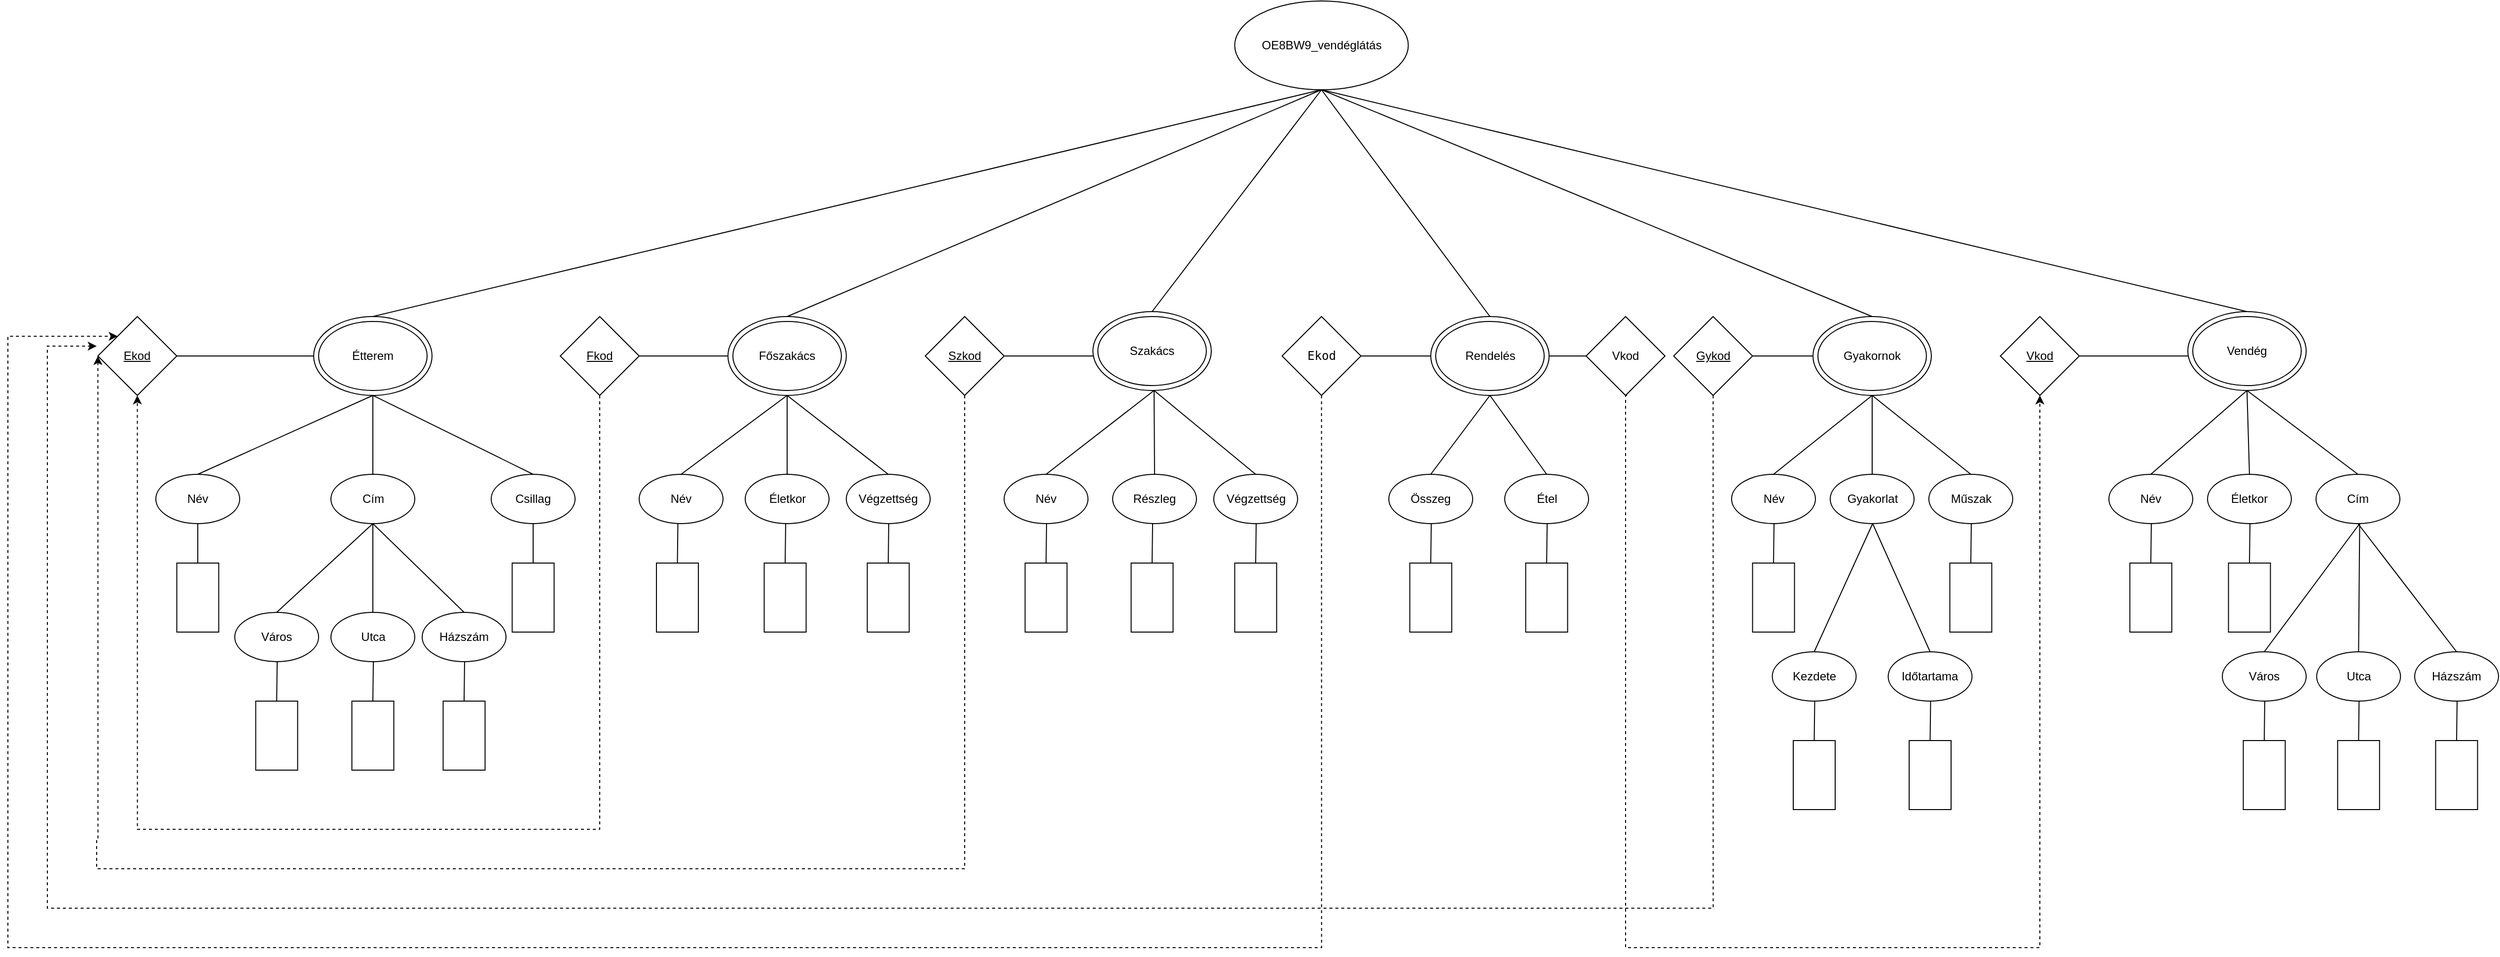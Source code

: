 <mxfile version="28.2.5">
  <diagram name="1 oldal" id="_nQqRZ-DHJSDxQSo--ur">
    <mxGraphModel dx="2094" dy="1855" grid="1" gridSize="10" guides="1" tooltips="1" connect="1" arrows="1" fold="1" page="1" pageScale="1" pageWidth="827" pageHeight="1169" math="0" shadow="0">
      <root>
        <mxCell id="0" />
        <mxCell id="1" parent="0" />
        <mxCell id="N8nY6ACUageVCmm9aM_i-1" value="OE8BW9_vendéglátás" style="ellipse;whiteSpace=wrap;html=1;" parent="1" vertex="1">
          <mxGeometry x="963.75" y="-80" width="176" height="90" as="geometry" />
        </mxCell>
        <mxCell id="N8nY6ACUageVCmm9aM_i-16" value="" style="endArrow=none;html=1;rounded=0;entryX=0.5;entryY=1;entryDx=0;entryDy=0;exitX=0.5;exitY=0;exitDx=0;exitDy=0;" parent="1" source="N8nY6ACUageVCmm9aM_i-2" target="N8nY6ACUageVCmm9aM_i-1" edge="1">
          <mxGeometry width="50" height="50" relative="1" as="geometry">
            <mxPoint x="390" y="380" as="sourcePoint" />
            <mxPoint x="440" y="330" as="targetPoint" />
          </mxGeometry>
        </mxCell>
        <mxCell id="N8nY6ACUageVCmm9aM_i-17" value="" style="endArrow=none;html=1;rounded=0;entryX=0.5;entryY=1;entryDx=0;entryDy=0;exitX=0.5;exitY=0;exitDx=0;exitDy=0;" parent="1" source="N8nY6ACUageVCmm9aM_i-4" target="N8nY6ACUageVCmm9aM_i-1" edge="1">
          <mxGeometry width="50" height="50" relative="1" as="geometry">
            <mxPoint x="695" y="285" as="sourcePoint" />
            <mxPoint x="763" y="135" as="targetPoint" />
          </mxGeometry>
        </mxCell>
        <mxCell id="N8nY6ACUageVCmm9aM_i-18" value="" style="endArrow=none;html=1;rounded=0;entryX=0.5;entryY=1;entryDx=0;entryDy=0;exitX=0.5;exitY=0;exitDx=0;exitDy=0;" parent="1" source="N8nY6ACUageVCmm9aM_i-6" target="N8nY6ACUageVCmm9aM_i-1" edge="1">
          <mxGeometry width="50" height="50" relative="1" as="geometry">
            <mxPoint x="800" y="325" as="sourcePoint" />
            <mxPoint x="798" y="145" as="targetPoint" />
          </mxGeometry>
        </mxCell>
        <mxCell id="N8nY6ACUageVCmm9aM_i-19" value="" style="endArrow=none;html=1;rounded=0;entryX=0.5;entryY=1;entryDx=0;entryDy=0;exitX=0.5;exitY=0;exitDx=0;exitDy=0;" parent="1" source="N8nY6ACUageVCmm9aM_i-14" target="N8nY6ACUageVCmm9aM_i-1" edge="1">
          <mxGeometry width="50" height="50" relative="1" as="geometry">
            <mxPoint x="880" y="325" as="sourcePoint" />
            <mxPoint x="798" y="145" as="targetPoint" />
          </mxGeometry>
        </mxCell>
        <mxCell id="N8nY6ACUageVCmm9aM_i-20" value="" style="endArrow=none;html=1;rounded=0;entryX=0.5;entryY=1;entryDx=0;entryDy=0;exitX=0.5;exitY=0;exitDx=0;exitDy=0;" parent="1" source="N8nY6ACUageVCmm9aM_i-12" target="N8nY6ACUageVCmm9aM_i-1" edge="1">
          <mxGeometry width="50" height="50" relative="1" as="geometry">
            <mxPoint x="1020" y="325" as="sourcePoint" />
            <mxPoint x="798" y="145" as="targetPoint" />
          </mxGeometry>
        </mxCell>
        <mxCell id="N8nY6ACUageVCmm9aM_i-21" value="" style="endArrow=none;html=1;rounded=0;exitX=0.5;exitY=0;exitDx=0;exitDy=0;entryX=0.5;entryY=1;entryDx=0;entryDy=0;" parent="1" source="N8nY6ACUageVCmm9aM_i-8" target="N8nY6ACUageVCmm9aM_i-1" edge="1">
          <mxGeometry width="50" height="50" relative="1" as="geometry">
            <mxPoint x="1100" y="225" as="sourcePoint" />
            <mxPoint x="800" y="145" as="targetPoint" />
          </mxGeometry>
        </mxCell>
        <mxCell id="N8nY6ACUageVCmm9aM_i-22" value="Név" style="ellipse;whiteSpace=wrap;html=1;" parent="1" vertex="1">
          <mxGeometry x="-130" y="400" width="85" height="50" as="geometry" />
        </mxCell>
        <mxCell id="N8nY6ACUageVCmm9aM_i-23" value="Cím" style="ellipse;whiteSpace=wrap;html=1;" parent="1" vertex="1">
          <mxGeometry x="47.5" y="400" width="85" height="50" as="geometry" />
        </mxCell>
        <mxCell id="N8nY6ACUageVCmm9aM_i-24" value="Csillag" style="ellipse;whiteSpace=wrap;html=1;" parent="1" vertex="1">
          <mxGeometry x="210" y="400" width="85" height="50" as="geometry" />
        </mxCell>
        <mxCell id="N8nY6ACUageVCmm9aM_i-25" value="" style="endArrow=none;html=1;rounded=0;entryX=0.5;entryY=1;entryDx=0;entryDy=0;exitX=0.5;exitY=0;exitDx=0;exitDy=0;" parent="1" source="N8nY6ACUageVCmm9aM_i-22" target="N8nY6ACUageVCmm9aM_i-2" edge="1">
          <mxGeometry width="50" height="50" relative="1" as="geometry">
            <mxPoint x="330" y="380" as="sourcePoint" />
            <mxPoint x="20" y="320" as="targetPoint" />
          </mxGeometry>
        </mxCell>
        <mxCell id="N8nY6ACUageVCmm9aM_i-26" value="" style="endArrow=none;html=1;rounded=0;entryX=0.5;entryY=1;entryDx=0;entryDy=0;exitX=0.5;exitY=0;exitDx=0;exitDy=0;" parent="1" source="N8nY6ACUageVCmm9aM_i-23" target="N8nY6ACUageVCmm9aM_i-2" edge="1">
          <mxGeometry width="50" height="50" relative="1" as="geometry">
            <mxPoint x="30" y="440" as="sourcePoint" />
            <mxPoint x="137" y="360" as="targetPoint" />
          </mxGeometry>
        </mxCell>
        <mxCell id="N8nY6ACUageVCmm9aM_i-27" value="" style="endArrow=none;html=1;rounded=0;entryX=0.5;entryY=1;entryDx=0;entryDy=0;exitX=0.5;exitY=0;exitDx=0;exitDy=0;" parent="1" source="N8nY6ACUageVCmm9aM_i-24" target="N8nY6ACUageVCmm9aM_i-2" edge="1">
          <mxGeometry width="50" height="50" relative="1" as="geometry">
            <mxPoint x="210" y="450" as="sourcePoint" />
            <mxPoint x="150" y="320" as="targetPoint" />
          </mxGeometry>
        </mxCell>
        <mxCell id="N8nY6ACUageVCmm9aM_i-28" value="" style="rounded=0;whiteSpace=wrap;html=1;direction=south;" parent="1" vertex="1">
          <mxGeometry x="-108.75" y="490" width="42.5" height="70" as="geometry" />
        </mxCell>
        <mxCell id="N8nY6ACUageVCmm9aM_i-29" value="" style="endArrow=none;html=1;rounded=0;entryX=0.5;entryY=1;entryDx=0;entryDy=0;exitX=0;exitY=0.5;exitDx=0;exitDy=0;" parent="1" source="N8nY6ACUageVCmm9aM_i-28" target="N8nY6ACUageVCmm9aM_i-22" edge="1">
          <mxGeometry width="50" height="50" relative="1" as="geometry">
            <mxPoint x="330" y="380" as="sourcePoint" />
            <mxPoint x="380" y="330" as="targetPoint" />
          </mxGeometry>
        </mxCell>
        <mxCell id="N8nY6ACUageVCmm9aM_i-30" value="" style="rounded=0;whiteSpace=wrap;html=1;direction=south;" parent="1" vertex="1">
          <mxGeometry x="231.25" y="490" width="42.5" height="70" as="geometry" />
        </mxCell>
        <mxCell id="N8nY6ACUageVCmm9aM_i-31" value="" style="endArrow=none;html=1;rounded=0;exitX=0;exitY=0.5;exitDx=0;exitDy=0;entryX=0.5;entryY=1;entryDx=0;entryDy=0;" parent="1" source="N8nY6ACUageVCmm9aM_i-30" target="N8nY6ACUageVCmm9aM_i-24" edge="1">
          <mxGeometry width="50" height="50" relative="1" as="geometry">
            <mxPoint x="40" y="500" as="sourcePoint" />
            <mxPoint x="60" y="470" as="targetPoint" />
          </mxGeometry>
        </mxCell>
        <mxCell id="N8nY6ACUageVCmm9aM_i-32" value="Város" style="ellipse;whiteSpace=wrap;html=1;" parent="1" vertex="1">
          <mxGeometry x="-50" y="540" width="85" height="50" as="geometry" />
        </mxCell>
        <mxCell id="N8nY6ACUageVCmm9aM_i-33" value="Utca" style="ellipse;whiteSpace=wrap;html=1;" parent="1" vertex="1">
          <mxGeometry x="47.5" y="540" width="85" height="50" as="geometry" />
        </mxCell>
        <mxCell id="N8nY6ACUageVCmm9aM_i-34" value="Házszám" style="ellipse;whiteSpace=wrap;html=1;" parent="1" vertex="1">
          <mxGeometry x="140" y="540" width="85" height="50" as="geometry" />
        </mxCell>
        <mxCell id="N8nY6ACUageVCmm9aM_i-35" value="" style="endArrow=none;html=1;rounded=0;entryX=0.5;entryY=1;entryDx=0;entryDy=0;exitX=0.5;exitY=0;exitDx=0;exitDy=0;" parent="1" source="N8nY6ACUageVCmm9aM_i-32" target="N8nY6ACUageVCmm9aM_i-23" edge="1">
          <mxGeometry width="50" height="50" relative="1" as="geometry">
            <mxPoint x="-20" y="450" as="sourcePoint" />
            <mxPoint x="157" y="370" as="targetPoint" />
          </mxGeometry>
        </mxCell>
        <mxCell id="N8nY6ACUageVCmm9aM_i-36" value="" style="endArrow=none;html=1;rounded=0;entryX=0.5;entryY=1;entryDx=0;entryDy=0;exitX=0.5;exitY=0;exitDx=0;exitDy=0;" parent="1" source="N8nY6ACUageVCmm9aM_i-33" target="N8nY6ACUageVCmm9aM_i-23" edge="1">
          <mxGeometry width="50" height="50" relative="1" as="geometry">
            <mxPoint x="150" y="540" as="sourcePoint" />
            <mxPoint x="327" y="460" as="targetPoint" />
          </mxGeometry>
        </mxCell>
        <mxCell id="N8nY6ACUageVCmm9aM_i-37" value="" style="endArrow=none;html=1;rounded=0;entryX=0.5;entryY=1;entryDx=0;entryDy=0;exitX=0.5;exitY=0;exitDx=0;exitDy=0;" parent="1" source="N8nY6ACUageVCmm9aM_i-34" target="N8nY6ACUageVCmm9aM_i-23" edge="1">
          <mxGeometry width="50" height="50" relative="1" as="geometry">
            <mxPoint x="100" y="550" as="sourcePoint" />
            <mxPoint x="277" y="470" as="targetPoint" />
          </mxGeometry>
        </mxCell>
        <mxCell id="N8nY6ACUageVCmm9aM_i-38" value="" style="rounded=0;whiteSpace=wrap;html=1;direction=south;" parent="1" vertex="1">
          <mxGeometry x="-28.75" y="630" width="42.5" height="70" as="geometry" />
        </mxCell>
        <mxCell id="N8nY6ACUageVCmm9aM_i-39" value="" style="endArrow=none;html=1;rounded=0;entryX=0.5;entryY=1;entryDx=0;entryDy=0;exitX=0;exitY=0.5;exitDx=0;exitDy=0;" parent="1" source="N8nY6ACUageVCmm9aM_i-38" edge="1">
          <mxGeometry width="50" height="50" relative="1" as="geometry">
            <mxPoint x="410" y="520" as="sourcePoint" />
            <mxPoint x="-7" y="590" as="targetPoint" />
          </mxGeometry>
        </mxCell>
        <mxCell id="N8nY6ACUageVCmm9aM_i-40" value="" style="rounded=0;whiteSpace=wrap;html=1;direction=south;" parent="1" vertex="1">
          <mxGeometry x="68.75" y="630" width="42.5" height="70" as="geometry" />
        </mxCell>
        <mxCell id="N8nY6ACUageVCmm9aM_i-41" value="" style="endArrow=none;html=1;rounded=0;entryX=0.5;entryY=1;entryDx=0;entryDy=0;exitX=0;exitY=0.5;exitDx=0;exitDy=0;" parent="1" source="N8nY6ACUageVCmm9aM_i-40" edge="1">
          <mxGeometry width="50" height="50" relative="1" as="geometry">
            <mxPoint x="507.5" y="520" as="sourcePoint" />
            <mxPoint x="90.5" y="590" as="targetPoint" />
          </mxGeometry>
        </mxCell>
        <mxCell id="N8nY6ACUageVCmm9aM_i-42" value="" style="rounded=0;whiteSpace=wrap;html=1;direction=south;" parent="1" vertex="1">
          <mxGeometry x="161.25" y="630" width="42.5" height="70" as="geometry" />
        </mxCell>
        <mxCell id="N8nY6ACUageVCmm9aM_i-43" value="" style="endArrow=none;html=1;rounded=0;entryX=0.5;entryY=1;entryDx=0;entryDy=0;exitX=0;exitY=0.5;exitDx=0;exitDy=0;" parent="1" source="N8nY6ACUageVCmm9aM_i-42" edge="1">
          <mxGeometry width="50" height="50" relative="1" as="geometry">
            <mxPoint x="600" y="520" as="sourcePoint" />
            <mxPoint x="183" y="590" as="targetPoint" />
          </mxGeometry>
        </mxCell>
        <mxCell id="N8nY6ACUageVCmm9aM_i-44" value="&lt;u&gt;Ekod&lt;/u&gt;" style="rhombus;whiteSpace=wrap;html=1;" parent="1" vertex="1">
          <mxGeometry x="-188.75" y="240" width="80" height="80" as="geometry" />
        </mxCell>
        <mxCell id="N8nY6ACUageVCmm9aM_i-45" value="" style="endArrow=none;html=1;rounded=0;entryX=0;entryY=0.5;entryDx=0;entryDy=0;exitX=1;exitY=0.5;exitDx=0;exitDy=0;" parent="1" source="N8nY6ACUageVCmm9aM_i-44" target="N8nY6ACUageVCmm9aM_i-2" edge="1">
          <mxGeometry width="50" height="50" relative="1" as="geometry">
            <mxPoint x="10" y="410" as="sourcePoint" />
            <mxPoint x="187" y="330" as="targetPoint" />
          </mxGeometry>
        </mxCell>
        <mxCell id="il1cukU8HczHpNiMkcWU-1" value="Név" style="ellipse;whiteSpace=wrap;html=1;" parent="1" vertex="1">
          <mxGeometry x="360" y="400" width="85" height="50" as="geometry" />
        </mxCell>
        <mxCell id="il1cukU8HczHpNiMkcWU-2" value="" style="endArrow=none;html=1;rounded=0;entryX=0.5;entryY=1;entryDx=0;entryDy=0;exitX=0.5;exitY=0;exitDx=0;exitDy=0;" parent="1" source="il1cukU8HczHpNiMkcWU-1" target="N8nY6ACUageVCmm9aM_i-4" edge="1">
          <mxGeometry width="50" height="50" relative="1" as="geometry">
            <mxPoint x="820" y="380" as="sourcePoint" />
            <mxPoint x="525" y="260" as="targetPoint" />
          </mxGeometry>
        </mxCell>
        <mxCell id="il1cukU8HczHpNiMkcWU-3" value="Életkor" style="ellipse;whiteSpace=wrap;html=1;" parent="1" vertex="1">
          <mxGeometry x="467.5" y="400" width="85" height="50" as="geometry" />
        </mxCell>
        <mxCell id="il1cukU8HczHpNiMkcWU-4" value="" style="endArrow=none;html=1;rounded=0;entryX=0.5;entryY=1;entryDx=0;entryDy=0;exitX=0.5;exitY=0;exitDx=0;exitDy=0;" parent="1" source="il1cukU8HczHpNiMkcWU-3" target="N8nY6ACUageVCmm9aM_i-4" edge="1">
          <mxGeometry width="50" height="50" relative="1" as="geometry">
            <mxPoint x="945" y="400" as="sourcePoint" />
            <mxPoint x="495" y="260" as="targetPoint" />
          </mxGeometry>
        </mxCell>
        <mxCell id="il1cukU8HczHpNiMkcWU-5" value="Végzettség" style="ellipse;whiteSpace=wrap;html=1;" parent="1" vertex="1">
          <mxGeometry x="570" y="400" width="85" height="50" as="geometry" />
        </mxCell>
        <mxCell id="il1cukU8HczHpNiMkcWU-6" value="" style="endArrow=none;html=1;rounded=0;entryX=0.5;entryY=1;entryDx=0;entryDy=0;exitX=0.5;exitY=0;exitDx=0;exitDy=0;" parent="1" source="il1cukU8HczHpNiMkcWU-5" target="N8nY6ACUageVCmm9aM_i-4" edge="1">
          <mxGeometry width="50" height="50" relative="1" as="geometry">
            <mxPoint x="1010" y="430" as="sourcePoint" />
            <mxPoint x="770" y="370" as="targetPoint" />
          </mxGeometry>
        </mxCell>
        <mxCell id="ltC0H04LO-z295ye-0As-1" style="edgeStyle=orthogonalEdgeStyle;rounded=0;orthogonalLoop=1;jettySize=auto;html=1;entryX=0.5;entryY=1;entryDx=0;entryDy=0;dashed=1;" parent="1" source="il1cukU8HczHpNiMkcWU-7" target="N8nY6ACUageVCmm9aM_i-44" edge="1">
          <mxGeometry relative="1" as="geometry">
            <Array as="points">
              <mxPoint x="320" y="760" />
              <mxPoint x="-149" y="760" />
            </Array>
          </mxGeometry>
        </mxCell>
        <mxCell id="il1cukU8HczHpNiMkcWU-7" value="&lt;u&gt;Fkod&lt;/u&gt;" style="rhombus;whiteSpace=wrap;html=1;" parent="1" vertex="1">
          <mxGeometry x="280" y="240" width="80" height="80" as="geometry" />
        </mxCell>
        <mxCell id="il1cukU8HczHpNiMkcWU-8" value="" style="endArrow=none;html=1;rounded=0;entryX=0;entryY=0.5;entryDx=0;entryDy=0;exitX=1;exitY=0.5;exitDx=0;exitDy=0;" parent="1" source="il1cukU8HczHpNiMkcWU-7" edge="1">
          <mxGeometry width="50" height="50" relative="1" as="geometry">
            <mxPoint x="421.25" y="410" as="sourcePoint" />
            <mxPoint x="455" y="280" as="targetPoint" />
          </mxGeometry>
        </mxCell>
        <mxCell id="eT_4xWU_fe6jKY7ryJaL-1" value="&lt;u&gt;Szkod&lt;/u&gt;" style="rhombus;whiteSpace=wrap;html=1;" parent="1" vertex="1">
          <mxGeometry x="650" y="240" width="80" height="80" as="geometry" />
        </mxCell>
        <mxCell id="eT_4xWU_fe6jKY7ryJaL-2" value="" style="endArrow=none;html=1;rounded=0;entryX=0;entryY=0.5;entryDx=0;entryDy=0;exitX=1;exitY=0.5;exitDx=0;exitDy=0;" parent="1" source="eT_4xWU_fe6jKY7ryJaL-1" edge="1">
          <mxGeometry width="50" height="50" relative="1" as="geometry">
            <mxPoint x="786.25" y="410" as="sourcePoint" />
            <mxPoint x="820" y="280" as="targetPoint" />
          </mxGeometry>
        </mxCell>
        <mxCell id="eT_4xWU_fe6jKY7ryJaL-3" value="Név" style="ellipse;whiteSpace=wrap;html=1;" parent="1" vertex="1">
          <mxGeometry x="730" y="400" width="85" height="50" as="geometry" />
        </mxCell>
        <mxCell id="eT_4xWU_fe6jKY7ryJaL-4" value="Részleg" style="ellipse;whiteSpace=wrap;html=1;" parent="1" vertex="1">
          <mxGeometry x="840" y="400" width="85" height="50" as="geometry" />
        </mxCell>
        <mxCell id="eT_4xWU_fe6jKY7ryJaL-5" value="Végzettség" style="ellipse;whiteSpace=wrap;html=1;" parent="1" vertex="1">
          <mxGeometry x="942.5" y="400" width="85" height="50" as="geometry" />
        </mxCell>
        <mxCell id="eT_4xWU_fe6jKY7ryJaL-6" value="" style="endArrow=none;html=1;rounded=0;entryX=0.5;entryY=1;entryDx=0;entryDy=0;exitX=0.5;exitY=0;exitDx=0;exitDy=0;" parent="1" source="eT_4xWU_fe6jKY7ryJaL-3" edge="1">
          <mxGeometry width="50" height="50" relative="1" as="geometry">
            <mxPoint x="775" y="395" as="sourcePoint" />
            <mxPoint x="882" y="315" as="targetPoint" />
          </mxGeometry>
        </mxCell>
        <mxCell id="eT_4xWU_fe6jKY7ryJaL-7" value="" style="endArrow=none;html=1;rounded=0;entryX=0.5;entryY=1;entryDx=0;entryDy=0;exitX=0.5;exitY=0;exitDx=0;exitDy=0;" parent="1" source="eT_4xWU_fe6jKY7ryJaL-4" edge="1">
          <mxGeometry width="50" height="50" relative="1" as="geometry">
            <mxPoint x="882" y="395" as="sourcePoint" />
            <mxPoint x="882" y="315" as="targetPoint" />
          </mxGeometry>
        </mxCell>
        <mxCell id="eT_4xWU_fe6jKY7ryJaL-8" value="" style="endArrow=none;html=1;rounded=0;entryX=0.5;entryY=1;entryDx=0;entryDy=0;exitX=0.5;exitY=0;exitDx=0;exitDy=0;" parent="1" source="eT_4xWU_fe6jKY7ryJaL-5" edge="1">
          <mxGeometry width="50" height="50" relative="1" as="geometry">
            <mxPoint x="985" y="395" as="sourcePoint" />
            <mxPoint x="882" y="315" as="targetPoint" />
          </mxGeometry>
        </mxCell>
        <mxCell id="eT_4xWU_fe6jKY7ryJaL-10" value="Összeg" style="ellipse;whiteSpace=wrap;html=1;" parent="1" vertex="1">
          <mxGeometry x="1120" y="400" width="85" height="50" as="geometry" />
        </mxCell>
        <mxCell id="eT_4xWU_fe6jKY7ryJaL-11" value="Étel" style="ellipse;whiteSpace=wrap;html=1;" parent="1" vertex="1">
          <mxGeometry x="1237.5" y="400" width="85" height="50" as="geometry" />
        </mxCell>
        <mxCell id="eT_4xWU_fe6jKY7ryJaL-12" value="" style="endArrow=none;html=1;rounded=0;entryX=0.5;entryY=1;entryDx=0;entryDy=0;exitX=0.5;exitY=0;exitDx=0;exitDy=0;" parent="1" source="eT_4xWU_fe6jKY7ryJaL-10" target="N8nY6ACUageVCmm9aM_i-14" edge="1">
          <mxGeometry width="50" height="50" relative="1" as="geometry">
            <mxPoint x="1043" y="435" as="sourcePoint" />
            <mxPoint x="940" y="350" as="targetPoint" />
          </mxGeometry>
        </mxCell>
        <mxCell id="eT_4xWU_fe6jKY7ryJaL-13" value="" style="endArrow=none;html=1;rounded=0;entryX=0.5;entryY=1;entryDx=0;entryDy=0;exitX=0.5;exitY=0;exitDx=0;exitDy=0;" parent="1" source="eT_4xWU_fe6jKY7ryJaL-11" target="N8nY6ACUageVCmm9aM_i-14" edge="1">
          <mxGeometry width="50" height="50" relative="1" as="geometry">
            <mxPoint x="1343" y="425" as="sourcePoint" />
            <mxPoint x="1240" y="340" as="targetPoint" />
          </mxGeometry>
        </mxCell>
        <mxCell id="eT_4xWU_fe6jKY7ryJaL-14" value="Név" style="ellipse;whiteSpace=wrap;html=1;" parent="1" vertex="1">
          <mxGeometry x="1467.5" y="400" width="85" height="50" as="geometry" />
        </mxCell>
        <mxCell id="eT_4xWU_fe6jKY7ryJaL-15" value="&lt;u&gt;Gykod&lt;/u&gt;" style="rhombus;whiteSpace=wrap;html=1;" parent="1" vertex="1">
          <mxGeometry x="1408.75" y="240" width="80" height="80" as="geometry" />
        </mxCell>
        <mxCell id="eT_4xWU_fe6jKY7ryJaL-16" value="" style="endArrow=none;html=1;rounded=0;entryX=0;entryY=0.5;entryDx=0;entryDy=0;exitX=1;exitY=0.5;exitDx=0;exitDy=0;" parent="1" source="eT_4xWU_fe6jKY7ryJaL-15" edge="1">
          <mxGeometry width="50" height="50" relative="1" as="geometry">
            <mxPoint x="1516.25" y="410" as="sourcePoint" />
            <mxPoint x="1550" y="280" as="targetPoint" />
          </mxGeometry>
        </mxCell>
        <mxCell id="eT_4xWU_fe6jKY7ryJaL-17" value="Gyakorlat" style="ellipse;whiteSpace=wrap;html=1;" parent="1" vertex="1">
          <mxGeometry x="1567.5" y="400" width="85" height="50" as="geometry" />
        </mxCell>
        <mxCell id="eT_4xWU_fe6jKY7ryJaL-18" value="Műszak" style="ellipse;whiteSpace=wrap;html=1;" parent="1" vertex="1">
          <mxGeometry x="1667.5" y="400" width="85" height="50" as="geometry" />
        </mxCell>
        <mxCell id="eT_4xWU_fe6jKY7ryJaL-19" value="" style="endArrow=none;html=1;rounded=0;entryX=0.5;entryY=1;entryDx=0;entryDy=0;exitX=0.5;exitY=0;exitDx=0;exitDy=0;" parent="1" source="eT_4xWU_fe6jKY7ryJaL-14" target="N8nY6ACUageVCmm9aM_i-12" edge="1">
          <mxGeometry width="50" height="50" relative="1" as="geometry">
            <mxPoint x="1307" y="455" as="sourcePoint" />
            <mxPoint x="1250" y="370" as="targetPoint" />
          </mxGeometry>
        </mxCell>
        <mxCell id="eT_4xWU_fe6jKY7ryJaL-20" value="" style="endArrow=none;html=1;rounded=0;entryX=0.5;entryY=1;entryDx=0;entryDy=0;exitX=0.5;exitY=0;exitDx=0;exitDy=0;" parent="1" source="eT_4xWU_fe6jKY7ryJaL-17" target="N8nY6ACUageVCmm9aM_i-12" edge="1">
          <mxGeometry width="50" height="50" relative="1" as="geometry">
            <mxPoint x="1557" y="465" as="sourcePoint" />
            <mxPoint x="1500" y="380" as="targetPoint" />
          </mxGeometry>
        </mxCell>
        <mxCell id="eT_4xWU_fe6jKY7ryJaL-21" value="" style="endArrow=none;html=1;rounded=0;entryX=0.5;entryY=1;entryDx=0;entryDy=0;exitX=0.5;exitY=0;exitDx=0;exitDy=0;" parent="1" source="eT_4xWU_fe6jKY7ryJaL-18" target="N8nY6ACUageVCmm9aM_i-12" edge="1">
          <mxGeometry width="50" height="50" relative="1" as="geometry">
            <mxPoint x="1707" y="465" as="sourcePoint" />
            <mxPoint x="1650" y="380" as="targetPoint" />
          </mxGeometry>
        </mxCell>
        <mxCell id="eT_4xWU_fe6jKY7ryJaL-22" value="Kezdete" style="ellipse;whiteSpace=wrap;html=1;" parent="1" vertex="1">
          <mxGeometry x="1508.75" y="580" width="85" height="50" as="geometry" />
        </mxCell>
        <mxCell id="eT_4xWU_fe6jKY7ryJaL-23" value="Időtartama" style="ellipse;whiteSpace=wrap;html=1;" parent="1" vertex="1">
          <mxGeometry x="1626.25" y="580" width="85" height="50" as="geometry" />
        </mxCell>
        <mxCell id="eT_4xWU_fe6jKY7ryJaL-24" value="" style="endArrow=none;html=1;rounded=0;entryX=0.5;entryY=1;entryDx=0;entryDy=0;exitX=0.5;exitY=0;exitDx=0;exitDy=0;" parent="1" source="eT_4xWU_fe6jKY7ryJaL-22" edge="1">
          <mxGeometry width="50" height="50" relative="1" as="geometry">
            <mxPoint x="1430.5" y="570" as="sourcePoint" />
            <mxPoint x="1610.5" y="450" as="targetPoint" />
          </mxGeometry>
        </mxCell>
        <mxCell id="eT_4xWU_fe6jKY7ryJaL-25" value="" style="endArrow=none;html=1;rounded=0;entryX=0.5;entryY=1;entryDx=0;entryDy=0;exitX=0.5;exitY=0;exitDx=0;exitDy=0;" parent="1" source="eT_4xWU_fe6jKY7ryJaL-23" edge="1">
          <mxGeometry width="50" height="50" relative="1" as="geometry">
            <mxPoint x="1730.5" y="560" as="sourcePoint" />
            <mxPoint x="1610.5" y="450" as="targetPoint" />
          </mxGeometry>
        </mxCell>
        <mxCell id="eT_4xWU_fe6jKY7ryJaL-26" value="&lt;u&gt;Vkod&lt;/u&gt;" style="rhombus;whiteSpace=wrap;html=1;" parent="1" vertex="1">
          <mxGeometry x="1740" y="240" width="80" height="80" as="geometry" />
        </mxCell>
        <mxCell id="eT_4xWU_fe6jKY7ryJaL-27" value="" style="endArrow=none;html=1;rounded=0;entryX=0;entryY=0.5;entryDx=0;entryDy=0;exitX=1;exitY=0.5;exitDx=0;exitDy=0;" parent="1" source="eT_4xWU_fe6jKY7ryJaL-26" edge="1">
          <mxGeometry width="50" height="50" relative="1" as="geometry">
            <mxPoint x="1896.25" y="410" as="sourcePoint" />
            <mxPoint x="1930" y="280" as="targetPoint" />
          </mxGeometry>
        </mxCell>
        <mxCell id="eT_4xWU_fe6jKY7ryJaL-28" value="Név" style="ellipse;whiteSpace=wrap;html=1;" parent="1" vertex="1">
          <mxGeometry x="1850" y="400" width="85" height="50" as="geometry" />
        </mxCell>
        <mxCell id="eT_4xWU_fe6jKY7ryJaL-29" value="Életkor" style="ellipse;whiteSpace=wrap;html=1;" parent="1" vertex="1">
          <mxGeometry x="1950" y="400" width="85" height="50" as="geometry" />
        </mxCell>
        <mxCell id="eT_4xWU_fe6jKY7ryJaL-31" value="" style="endArrow=none;html=1;rounded=0;entryX=0.5;entryY=1;entryDx=0;entryDy=0;exitX=0.5;exitY=0;exitDx=0;exitDy=0;" parent="1" source="eT_4xWU_fe6jKY7ryJaL-28" target="N8nY6ACUageVCmm9aM_i-8" edge="1">
          <mxGeometry width="50" height="50" relative="1" as="geometry">
            <mxPoint x="1570" y="425" as="sourcePoint" />
            <mxPoint x="1670" y="340" as="targetPoint" />
          </mxGeometry>
        </mxCell>
        <mxCell id="eT_4xWU_fe6jKY7ryJaL-32" value="" style="endArrow=none;html=1;rounded=0;entryX=0.5;entryY=1;entryDx=0;entryDy=0;exitX=0.5;exitY=0;exitDx=0;exitDy=0;" parent="1" source="eT_4xWU_fe6jKY7ryJaL-29" target="N8nY6ACUageVCmm9aM_i-8" edge="1">
          <mxGeometry width="50" height="50" relative="1" as="geometry">
            <mxPoint x="1860" y="445" as="sourcePoint" />
            <mxPoint x="1960" y="360" as="targetPoint" />
          </mxGeometry>
        </mxCell>
        <mxCell id="eT_4xWU_fe6jKY7ryJaL-33" value="Cím" style="ellipse;whiteSpace=wrap;html=1;" parent="1" vertex="1">
          <mxGeometry x="2060" y="400" width="85" height="50" as="geometry" />
        </mxCell>
        <mxCell id="eT_4xWU_fe6jKY7ryJaL-34" value="" style="endArrow=none;html=1;rounded=0;entryX=0.5;entryY=0;entryDx=0;entryDy=0;exitX=0.5;exitY=1;exitDx=0;exitDy=0;" parent="1" source="N8nY6ACUageVCmm9aM_i-8" target="eT_4xWU_fe6jKY7ryJaL-33" edge="1">
          <mxGeometry width="50" height="50" relative="1" as="geometry">
            <mxPoint x="1993" y="445" as="sourcePoint" />
            <mxPoint x="1990" y="360" as="targetPoint" />
          </mxGeometry>
        </mxCell>
        <mxCell id="eT_4xWU_fe6jKY7ryJaL-35" value="Város" style="ellipse;whiteSpace=wrap;html=1;" parent="1" vertex="1">
          <mxGeometry x="1965" y="580" width="85" height="50" as="geometry" />
        </mxCell>
        <mxCell id="eT_4xWU_fe6jKY7ryJaL-36" value="Utca" style="ellipse;whiteSpace=wrap;html=1;" parent="1" vertex="1">
          <mxGeometry x="2060.63" y="580" width="85" height="50" as="geometry" />
        </mxCell>
        <mxCell id="eT_4xWU_fe6jKY7ryJaL-37" value="" style="endArrow=none;html=1;rounded=0;entryX=0.5;entryY=1;entryDx=0;entryDy=0;exitX=0.5;exitY=0;exitDx=0;exitDy=0;" parent="1" source="eT_4xWU_fe6jKY7ryJaL-35" edge="1">
          <mxGeometry width="50" height="50" relative="1" as="geometry">
            <mxPoint x="1924.25" y="570" as="sourcePoint" />
            <mxPoint x="2104.25" y="450" as="targetPoint" />
          </mxGeometry>
        </mxCell>
        <mxCell id="eT_4xWU_fe6jKY7ryJaL-38" value="" style="endArrow=none;html=1;rounded=0;entryX=0.5;entryY=1;entryDx=0;entryDy=0;exitX=0.5;exitY=0;exitDx=0;exitDy=0;" parent="1" source="eT_4xWU_fe6jKY7ryJaL-36" edge="1">
          <mxGeometry width="50" height="50" relative="1" as="geometry">
            <mxPoint x="2224.25" y="560" as="sourcePoint" />
            <mxPoint x="2104.25" y="450" as="targetPoint" />
          </mxGeometry>
        </mxCell>
        <mxCell id="eT_4xWU_fe6jKY7ryJaL-39" value="Házszám" style="ellipse;whiteSpace=wrap;html=1;" parent="1" vertex="1">
          <mxGeometry x="2160" y="580" width="85" height="50" as="geometry" />
        </mxCell>
        <mxCell id="eT_4xWU_fe6jKY7ryJaL-40" value="" style="endArrow=none;html=1;rounded=0;entryX=0.5;entryY=1;entryDx=0;entryDy=0;exitX=0.5;exitY=0;exitDx=0;exitDy=0;" parent="1" source="eT_4xWU_fe6jKY7ryJaL-39" target="eT_4xWU_fe6jKY7ryJaL-33" edge="1">
          <mxGeometry width="50" height="50" relative="1" as="geometry">
            <mxPoint x="2260" y="660" as="sourcePoint" />
            <mxPoint x="2140" y="550" as="targetPoint" />
          </mxGeometry>
        </mxCell>
        <mxCell id="eT_4xWU_fe6jKY7ryJaL-42" value="" style="rounded=0;whiteSpace=wrap;html=1;direction=south;" parent="1" vertex="1">
          <mxGeometry x="377.5" y="490" width="42.5" height="70" as="geometry" />
        </mxCell>
        <mxCell id="eT_4xWU_fe6jKY7ryJaL-43" value="" style="endArrow=none;html=1;rounded=0;exitX=0;exitY=0.5;exitDx=0;exitDy=0;entryX=0.5;entryY=1;entryDx=0;entryDy=0;" parent="1" source="eT_4xWU_fe6jKY7ryJaL-42" edge="1">
          <mxGeometry width="50" height="50" relative="1" as="geometry">
            <mxPoint x="186.25" y="500" as="sourcePoint" />
            <mxPoint x="399.25" y="450" as="targetPoint" />
          </mxGeometry>
        </mxCell>
        <mxCell id="eT_4xWU_fe6jKY7ryJaL-44" value="" style="rounded=0;whiteSpace=wrap;html=1;direction=south;" parent="1" vertex="1">
          <mxGeometry x="486.75" y="490" width="42.5" height="70" as="geometry" />
        </mxCell>
        <mxCell id="eT_4xWU_fe6jKY7ryJaL-45" value="" style="endArrow=none;html=1;rounded=0;exitX=0;exitY=0.5;exitDx=0;exitDy=0;entryX=0.5;entryY=1;entryDx=0;entryDy=0;" parent="1" source="eT_4xWU_fe6jKY7ryJaL-44" edge="1">
          <mxGeometry width="50" height="50" relative="1" as="geometry">
            <mxPoint x="295.5" y="500" as="sourcePoint" />
            <mxPoint x="508.5" y="450" as="targetPoint" />
          </mxGeometry>
        </mxCell>
        <mxCell id="eT_4xWU_fe6jKY7ryJaL-46" value="" style="rounded=0;whiteSpace=wrap;html=1;direction=south;" parent="1" vertex="1">
          <mxGeometry x="591.25" y="490" width="42.5" height="70" as="geometry" />
        </mxCell>
        <mxCell id="eT_4xWU_fe6jKY7ryJaL-47" value="" style="endArrow=none;html=1;rounded=0;exitX=0;exitY=0.5;exitDx=0;exitDy=0;entryX=0.5;entryY=1;entryDx=0;entryDy=0;" parent="1" source="eT_4xWU_fe6jKY7ryJaL-46" edge="1">
          <mxGeometry width="50" height="50" relative="1" as="geometry">
            <mxPoint x="400" y="500" as="sourcePoint" />
            <mxPoint x="613" y="450" as="targetPoint" />
          </mxGeometry>
        </mxCell>
        <mxCell id="eT_4xWU_fe6jKY7ryJaL-48" value="" style="rounded=0;whiteSpace=wrap;html=1;direction=south;" parent="1" vertex="1">
          <mxGeometry x="751.25" y="490" width="42.5" height="70" as="geometry" />
        </mxCell>
        <mxCell id="eT_4xWU_fe6jKY7ryJaL-49" value="" style="endArrow=none;html=1;rounded=0;exitX=0;exitY=0.5;exitDx=0;exitDy=0;entryX=0.5;entryY=1;entryDx=0;entryDy=0;" parent="1" source="eT_4xWU_fe6jKY7ryJaL-48" edge="1">
          <mxGeometry width="50" height="50" relative="1" as="geometry">
            <mxPoint x="560" y="500" as="sourcePoint" />
            <mxPoint x="773" y="450" as="targetPoint" />
          </mxGeometry>
        </mxCell>
        <mxCell id="eT_4xWU_fe6jKY7ryJaL-50" value="" style="rounded=0;whiteSpace=wrap;html=1;direction=south;" parent="1" vertex="1">
          <mxGeometry x="858.75" y="490" width="42.5" height="70" as="geometry" />
        </mxCell>
        <mxCell id="eT_4xWU_fe6jKY7ryJaL-51" value="" style="endArrow=none;html=1;rounded=0;exitX=0;exitY=0.5;exitDx=0;exitDy=0;entryX=0.5;entryY=1;entryDx=0;entryDy=0;" parent="1" source="eT_4xWU_fe6jKY7ryJaL-50" edge="1">
          <mxGeometry width="50" height="50" relative="1" as="geometry">
            <mxPoint x="667.5" y="500" as="sourcePoint" />
            <mxPoint x="880.5" y="450" as="targetPoint" />
          </mxGeometry>
        </mxCell>
        <mxCell id="eT_4xWU_fe6jKY7ryJaL-52" value="" style="rounded=0;whiteSpace=wrap;html=1;direction=south;" parent="1" vertex="1">
          <mxGeometry x="963.75" y="490" width="42.5" height="70" as="geometry" />
        </mxCell>
        <mxCell id="eT_4xWU_fe6jKY7ryJaL-53" value="" style="endArrow=none;html=1;rounded=0;exitX=0;exitY=0.5;exitDx=0;exitDy=0;entryX=0.5;entryY=1;entryDx=0;entryDy=0;" parent="1" source="eT_4xWU_fe6jKY7ryJaL-52" edge="1">
          <mxGeometry width="50" height="50" relative="1" as="geometry">
            <mxPoint x="772.5" y="500" as="sourcePoint" />
            <mxPoint x="985.5" y="450" as="targetPoint" />
          </mxGeometry>
        </mxCell>
        <mxCell id="eT_4xWU_fe6jKY7ryJaL-54" value="" style="rounded=0;whiteSpace=wrap;html=1;direction=south;" parent="1" vertex="1">
          <mxGeometry x="1141.25" y="490" width="42.5" height="70" as="geometry" />
        </mxCell>
        <mxCell id="eT_4xWU_fe6jKY7ryJaL-55" value="" style="endArrow=none;html=1;rounded=0;exitX=0;exitY=0.5;exitDx=0;exitDy=0;entryX=0.5;entryY=1;entryDx=0;entryDy=0;" parent="1" source="eT_4xWU_fe6jKY7ryJaL-54" edge="1">
          <mxGeometry width="50" height="50" relative="1" as="geometry">
            <mxPoint x="950" y="500" as="sourcePoint" />
            <mxPoint x="1163" y="450" as="targetPoint" />
          </mxGeometry>
        </mxCell>
        <mxCell id="eT_4xWU_fe6jKY7ryJaL-56" value="" style="rounded=0;whiteSpace=wrap;html=1;direction=south;" parent="1" vertex="1">
          <mxGeometry x="1258.75" y="490" width="42.5" height="70" as="geometry" />
        </mxCell>
        <mxCell id="eT_4xWU_fe6jKY7ryJaL-57" value="" style="endArrow=none;html=1;rounded=0;exitX=0;exitY=0.5;exitDx=0;exitDy=0;entryX=0.5;entryY=1;entryDx=0;entryDy=0;" parent="1" source="eT_4xWU_fe6jKY7ryJaL-56" edge="1">
          <mxGeometry width="50" height="50" relative="1" as="geometry">
            <mxPoint x="1067.5" y="500" as="sourcePoint" />
            <mxPoint x="1280.5" y="450" as="targetPoint" />
          </mxGeometry>
        </mxCell>
        <mxCell id="eT_4xWU_fe6jKY7ryJaL-58" value="" style="rounded=0;whiteSpace=wrap;html=1;direction=south;" parent="1" vertex="1">
          <mxGeometry x="1488.75" y="490" width="42.5" height="70" as="geometry" />
        </mxCell>
        <mxCell id="eT_4xWU_fe6jKY7ryJaL-59" value="" style="endArrow=none;html=1;rounded=0;exitX=0;exitY=0.5;exitDx=0;exitDy=0;entryX=0.5;entryY=1;entryDx=0;entryDy=0;" parent="1" source="eT_4xWU_fe6jKY7ryJaL-58" edge="1">
          <mxGeometry width="50" height="50" relative="1" as="geometry">
            <mxPoint x="1297.5" y="500" as="sourcePoint" />
            <mxPoint x="1510.5" y="450" as="targetPoint" />
          </mxGeometry>
        </mxCell>
        <mxCell id="eT_4xWU_fe6jKY7ryJaL-60" value="" style="rounded=0;whiteSpace=wrap;html=1;direction=south;" parent="1" vertex="1">
          <mxGeometry x="1688.75" y="490" width="42.5" height="70" as="geometry" />
        </mxCell>
        <mxCell id="eT_4xWU_fe6jKY7ryJaL-61" value="" style="endArrow=none;html=1;rounded=0;exitX=0;exitY=0.5;exitDx=0;exitDy=0;entryX=0.5;entryY=1;entryDx=0;entryDy=0;" parent="1" source="eT_4xWU_fe6jKY7ryJaL-60" edge="1">
          <mxGeometry width="50" height="50" relative="1" as="geometry">
            <mxPoint x="1497.5" y="500" as="sourcePoint" />
            <mxPoint x="1710.5" y="450" as="targetPoint" />
          </mxGeometry>
        </mxCell>
        <mxCell id="eT_4xWU_fe6jKY7ryJaL-62" value="" style="rounded=0;whiteSpace=wrap;html=1;direction=south;" parent="1" vertex="1">
          <mxGeometry x="1871.25" y="490" width="42.5" height="70" as="geometry" />
        </mxCell>
        <mxCell id="eT_4xWU_fe6jKY7ryJaL-63" value="" style="endArrow=none;html=1;rounded=0;exitX=0;exitY=0.5;exitDx=0;exitDy=0;entryX=0.5;entryY=1;entryDx=0;entryDy=0;" parent="1" source="eT_4xWU_fe6jKY7ryJaL-62" edge="1">
          <mxGeometry width="50" height="50" relative="1" as="geometry">
            <mxPoint x="1680" y="500" as="sourcePoint" />
            <mxPoint x="1893" y="450" as="targetPoint" />
          </mxGeometry>
        </mxCell>
        <mxCell id="eT_4xWU_fe6jKY7ryJaL-64" value="" style="rounded=0;whiteSpace=wrap;html=1;direction=south;" parent="1" vertex="1">
          <mxGeometry x="1971.25" y="490" width="42.5" height="70" as="geometry" />
        </mxCell>
        <mxCell id="eT_4xWU_fe6jKY7ryJaL-65" value="" style="endArrow=none;html=1;rounded=0;exitX=0;exitY=0.5;exitDx=0;exitDy=0;entryX=0.5;entryY=1;entryDx=0;entryDy=0;" parent="1" source="eT_4xWU_fe6jKY7ryJaL-64" edge="1">
          <mxGeometry width="50" height="50" relative="1" as="geometry">
            <mxPoint x="1780" y="500" as="sourcePoint" />
            <mxPoint x="1993" y="450" as="targetPoint" />
          </mxGeometry>
        </mxCell>
        <mxCell id="eT_4xWU_fe6jKY7ryJaL-66" value="" style="rounded=0;whiteSpace=wrap;html=1;direction=south;" parent="1" vertex="1">
          <mxGeometry x="1986.25" y="670" width="42.5" height="70" as="geometry" />
        </mxCell>
        <mxCell id="eT_4xWU_fe6jKY7ryJaL-67" value="" style="endArrow=none;html=1;rounded=0;exitX=0;exitY=0.5;exitDx=0;exitDy=0;entryX=0.5;entryY=1;entryDx=0;entryDy=0;" parent="1" source="eT_4xWU_fe6jKY7ryJaL-66" edge="1">
          <mxGeometry width="50" height="50" relative="1" as="geometry">
            <mxPoint x="1795" y="680" as="sourcePoint" />
            <mxPoint x="2008" y="630" as="targetPoint" />
          </mxGeometry>
        </mxCell>
        <mxCell id="eT_4xWU_fe6jKY7ryJaL-68" value="" style="rounded=0;whiteSpace=wrap;html=1;direction=south;" parent="1" vertex="1">
          <mxGeometry x="2081.88" y="670" width="42.5" height="70" as="geometry" />
        </mxCell>
        <mxCell id="eT_4xWU_fe6jKY7ryJaL-69" value="" style="endArrow=none;html=1;rounded=0;exitX=0;exitY=0.5;exitDx=0;exitDy=0;entryX=0.5;entryY=1;entryDx=0;entryDy=0;" parent="1" source="eT_4xWU_fe6jKY7ryJaL-68" edge="1">
          <mxGeometry width="50" height="50" relative="1" as="geometry">
            <mxPoint x="1890.63" y="680" as="sourcePoint" />
            <mxPoint x="2103.63" y="630" as="targetPoint" />
          </mxGeometry>
        </mxCell>
        <mxCell id="eT_4xWU_fe6jKY7ryJaL-70" value="" style="rounded=0;whiteSpace=wrap;html=1;direction=south;" parent="1" vertex="1">
          <mxGeometry x="2181.25" y="670" width="42.5" height="70" as="geometry" />
        </mxCell>
        <mxCell id="eT_4xWU_fe6jKY7ryJaL-71" value="" style="endArrow=none;html=1;rounded=0;exitX=0;exitY=0.5;exitDx=0;exitDy=0;entryX=0.5;entryY=1;entryDx=0;entryDy=0;" parent="1" source="eT_4xWU_fe6jKY7ryJaL-70" edge="1">
          <mxGeometry width="50" height="50" relative="1" as="geometry">
            <mxPoint x="1990" y="680" as="sourcePoint" />
            <mxPoint x="2203" y="630" as="targetPoint" />
          </mxGeometry>
        </mxCell>
        <mxCell id="lyqXO8WcLlr-cLjGfAMW-1" value="" style="rounded=0;whiteSpace=wrap;html=1;direction=south;" parent="1" vertex="1">
          <mxGeometry x="1530" y="670" width="42.5" height="70" as="geometry" />
        </mxCell>
        <mxCell id="lyqXO8WcLlr-cLjGfAMW-2" value="" style="endArrow=none;html=1;rounded=0;exitX=0;exitY=0.5;exitDx=0;exitDy=0;entryX=0.5;entryY=1;entryDx=0;entryDy=0;" parent="1" source="lyqXO8WcLlr-cLjGfAMW-1" edge="1">
          <mxGeometry width="50" height="50" relative="1" as="geometry">
            <mxPoint x="1338.75" y="680" as="sourcePoint" />
            <mxPoint x="1551.75" y="630" as="targetPoint" />
          </mxGeometry>
        </mxCell>
        <mxCell id="lyqXO8WcLlr-cLjGfAMW-3" value="" style="rounded=0;whiteSpace=wrap;html=1;direction=south;" parent="1" vertex="1">
          <mxGeometry x="1647.5" y="670" width="42.5" height="70" as="geometry" />
        </mxCell>
        <mxCell id="lyqXO8WcLlr-cLjGfAMW-4" value="" style="endArrow=none;html=1;rounded=0;exitX=0;exitY=0.5;exitDx=0;exitDy=0;entryX=0.5;entryY=1;entryDx=0;entryDy=0;" parent="1" source="lyqXO8WcLlr-cLjGfAMW-3" edge="1">
          <mxGeometry width="50" height="50" relative="1" as="geometry">
            <mxPoint x="1456.25" y="680" as="sourcePoint" />
            <mxPoint x="1669.25" y="630" as="targetPoint" />
          </mxGeometry>
        </mxCell>
        <mxCell id="kzgvUKzADi_g2RvnMTp2-9" value="" style="endArrow=classic;html=1;rounded=0;edgeStyle=orthogonalEdgeStyle;dashed=1;exitX=0.5;exitY=1;exitDx=0;exitDy=0;entryX=0;entryY=0.5;entryDx=0;entryDy=0;" parent="1" source="eT_4xWU_fe6jKY7ryJaL-1" edge="1" target="N8nY6ACUageVCmm9aM_i-44">
          <mxGeometry width="50" height="50" relative="1" as="geometry">
            <mxPoint x="830" y="650" as="sourcePoint" />
            <mxPoint x="-150" y="770" as="targetPoint" />
            <Array as="points">
              <mxPoint x="690" y="800" />
              <mxPoint x="-190" y="800" />
              <mxPoint x="-190" y="770" />
              <mxPoint x="-189" y="770" />
            </Array>
          </mxGeometry>
        </mxCell>
        <mxCell id="kzgvUKzADi_g2RvnMTp2-10" value="" style="endArrow=classic;html=1;rounded=0;edgeStyle=orthogonalEdgeStyle;dashed=1;exitX=0.5;exitY=1;exitDx=0;exitDy=0;" parent="1" source="eT_4xWU_fe6jKY7ryJaL-15" edge="1">
          <mxGeometry width="50" height="50" relative="1" as="geometry">
            <mxPoint x="1440" y="960" as="sourcePoint" />
            <mxPoint x="-190" y="270" as="targetPoint" />
            <Array as="points">
              <mxPoint x="1449" y="840" />
              <mxPoint x="-240" y="840" />
              <mxPoint x="-240" y="270" />
            </Array>
          </mxGeometry>
        </mxCell>
        <mxCell id="kzgvUKzADi_g2RvnMTp2-11" value="&lt;pre&gt;Ekod&lt;/pre&gt;" style="rhombus;whiteSpace=wrap;html=1;" parent="1" vertex="1">
          <mxGeometry x="1011.75" y="240" width="80" height="80" as="geometry" />
        </mxCell>
        <mxCell id="kzgvUKzADi_g2RvnMTp2-12" value="" style="endArrow=none;html=1;rounded=0;entryX=0;entryY=0.5;entryDx=0;entryDy=0;exitX=1;exitY=0.5;exitDx=0;exitDy=0;" parent="1" source="kzgvUKzADi_g2RvnMTp2-11" edge="1">
          <mxGeometry width="50" height="50" relative="1" as="geometry">
            <mxPoint x="1128.75" y="410" as="sourcePoint" />
            <mxPoint x="1162.5" y="280" as="targetPoint" />
          </mxGeometry>
        </mxCell>
        <mxCell id="kzgvUKzADi_g2RvnMTp2-16" value="" style="endArrow=classic;html=1;rounded=0;edgeStyle=orthogonalEdgeStyle;dashed=1;exitX=0.5;exitY=1;exitDx=0;exitDy=0;entryX=0;entryY=0;entryDx=0;entryDy=0;" parent="1" source="kzgvUKzADi_g2RvnMTp2-11" edge="1" target="N8nY6ACUageVCmm9aM_i-44">
          <mxGeometry width="50" height="50" relative="1" as="geometry">
            <mxPoint x="1070" y="350" as="sourcePoint" />
            <mxPoint x="-280" y="420" as="targetPoint" />
            <Array as="points">
              <mxPoint x="1052" y="880" />
              <mxPoint x="-280" y="880" />
              <mxPoint x="-280" y="260" />
            </Array>
          </mxGeometry>
        </mxCell>
        <mxCell id="kzgvUKzADi_g2RvnMTp2-17" value="Vkod" style="rhombus;whiteSpace=wrap;html=1;" parent="1" vertex="1">
          <mxGeometry x="1320" y="240" width="80" height="80" as="geometry" />
        </mxCell>
        <mxCell id="kzgvUKzADi_g2RvnMTp2-18" value="" style="endArrow=none;html=1;rounded=0;entryX=1;entryY=0.5;entryDx=0;entryDy=0;exitX=0;exitY=0.5;exitDx=0;exitDy=0;" parent="1" source="kzgvUKzADi_g2RvnMTp2-17" target="N8nY6ACUageVCmm9aM_i-14" edge="1">
          <mxGeometry width="50" height="50" relative="1" as="geometry">
            <mxPoint x="1130" y="310" as="sourcePoint" />
            <mxPoint x="1184.5" y="290" as="targetPoint" />
          </mxGeometry>
        </mxCell>
        <mxCell id="kzgvUKzADi_g2RvnMTp2-19" value="" style="endArrow=classic;html=1;rounded=0;edgeStyle=orthogonalEdgeStyle;dashed=1;entryX=0.5;entryY=1;entryDx=0;entryDy=0;exitX=0.5;exitY=1;exitDx=0;exitDy=0;" parent="1" target="eT_4xWU_fe6jKY7ryJaL-26" edge="1">
          <mxGeometry width="50" height="50" relative="1" as="geometry">
            <mxPoint x="1361.5" y="320" as="sourcePoint" />
            <mxPoint x="1791" y="300" as="targetPoint" />
            <Array as="points">
              <mxPoint x="1360" y="320" />
              <mxPoint x="1360" y="880" />
              <mxPoint x="1780" y="880" />
            </Array>
          </mxGeometry>
        </mxCell>
        <mxCell id="ltC0H04LO-z295ye-0As-3" value="" style="group" parent="1" vertex="1" connectable="0">
          <mxGeometry x="1162.5" y="240" width="120" height="80" as="geometry" />
        </mxCell>
        <mxCell id="N8nY6ACUageVCmm9aM_i-14" value="" style="ellipse;whiteSpace=wrap;html=1;" parent="ltC0H04LO-z295ye-0As-3" vertex="1">
          <mxGeometry width="120" height="80" as="geometry" />
        </mxCell>
        <mxCell id="N8nY6ACUageVCmm9aM_i-15" value="Rendelés" style="ellipse;whiteSpace=wrap;html=1;" parent="ltC0H04LO-z295ye-0As-3" vertex="1">
          <mxGeometry x="5" y="5" width="110" height="70" as="geometry" />
        </mxCell>
        <mxCell id="ltC0H04LO-z295ye-0As-4" value="" style="group" parent="1" vertex="1" connectable="0">
          <mxGeometry x="1550" y="240" width="120" height="80" as="geometry" />
        </mxCell>
        <mxCell id="N8nY6ACUageVCmm9aM_i-12" value="" style="ellipse;whiteSpace=wrap;html=1;" parent="ltC0H04LO-z295ye-0As-4" vertex="1">
          <mxGeometry width="120" height="80" as="geometry" />
        </mxCell>
        <mxCell id="N8nY6ACUageVCmm9aM_i-13" value="Gyakornok" style="ellipse;whiteSpace=wrap;html=1;" parent="ltC0H04LO-z295ye-0As-4" vertex="1">
          <mxGeometry x="5" y="5" width="110" height="70" as="geometry" />
        </mxCell>
        <mxCell id="ltC0H04LO-z295ye-0As-5" value="" style="group" parent="1" vertex="1" connectable="0">
          <mxGeometry x="1930" y="235" width="120" height="80" as="geometry" />
        </mxCell>
        <mxCell id="N8nY6ACUageVCmm9aM_i-8" value="" style="ellipse;whiteSpace=wrap;html=1;" parent="ltC0H04LO-z295ye-0As-5" vertex="1">
          <mxGeometry width="120" height="80" as="geometry" />
        </mxCell>
        <mxCell id="N8nY6ACUageVCmm9aM_i-9" value="Vendég" style="ellipse;whiteSpace=wrap;html=1;" parent="ltC0H04LO-z295ye-0As-5" vertex="1">
          <mxGeometry x="5" y="5" width="110" height="70" as="geometry" />
        </mxCell>
        <mxCell id="ltC0H04LO-z295ye-0As-6" value="" style="group" parent="1" vertex="1" connectable="0">
          <mxGeometry x="820" y="235" width="120" height="80" as="geometry" />
        </mxCell>
        <mxCell id="N8nY6ACUageVCmm9aM_i-6" value="" style="ellipse;whiteSpace=wrap;html=1;" parent="ltC0H04LO-z295ye-0As-6" vertex="1">
          <mxGeometry width="120" height="80" as="geometry" />
        </mxCell>
        <mxCell id="N8nY6ACUageVCmm9aM_i-7" value="Szakács" style="ellipse;whiteSpace=wrap;html=1;" parent="ltC0H04LO-z295ye-0As-6" vertex="1">
          <mxGeometry x="5" y="5" width="110" height="70" as="geometry" />
        </mxCell>
        <mxCell id="ltC0H04LO-z295ye-0As-7" value="" style="group" parent="1" vertex="1" connectable="0">
          <mxGeometry x="450" y="240" width="120" height="80" as="geometry" />
        </mxCell>
        <mxCell id="N8nY6ACUageVCmm9aM_i-4" value="" style="ellipse;whiteSpace=wrap;html=1;" parent="ltC0H04LO-z295ye-0As-7" vertex="1">
          <mxGeometry width="120" height="80" as="geometry" />
        </mxCell>
        <mxCell id="N8nY6ACUageVCmm9aM_i-5" value="Főszakács" style="ellipse;whiteSpace=wrap;html=1;" parent="ltC0H04LO-z295ye-0As-7" vertex="1">
          <mxGeometry x="5" y="5" width="110" height="70" as="geometry" />
        </mxCell>
        <mxCell id="ltC0H04LO-z295ye-0As-10" value="" style="group" parent="1" vertex="1" connectable="0">
          <mxGeometry x="30" y="240" width="120" height="80" as="geometry" />
        </mxCell>
        <mxCell id="N8nY6ACUageVCmm9aM_i-2" value="" style="ellipse;whiteSpace=wrap;html=1;" parent="ltC0H04LO-z295ye-0As-10" vertex="1">
          <mxGeometry width="120" height="80" as="geometry" />
        </mxCell>
        <mxCell id="N8nY6ACUageVCmm9aM_i-3" value="Étterem" style="ellipse;whiteSpace=wrap;html=1;" parent="ltC0H04LO-z295ye-0As-10" vertex="1">
          <mxGeometry x="5" y="5" width="110" height="70" as="geometry" />
        </mxCell>
      </root>
    </mxGraphModel>
  </diagram>
</mxfile>
